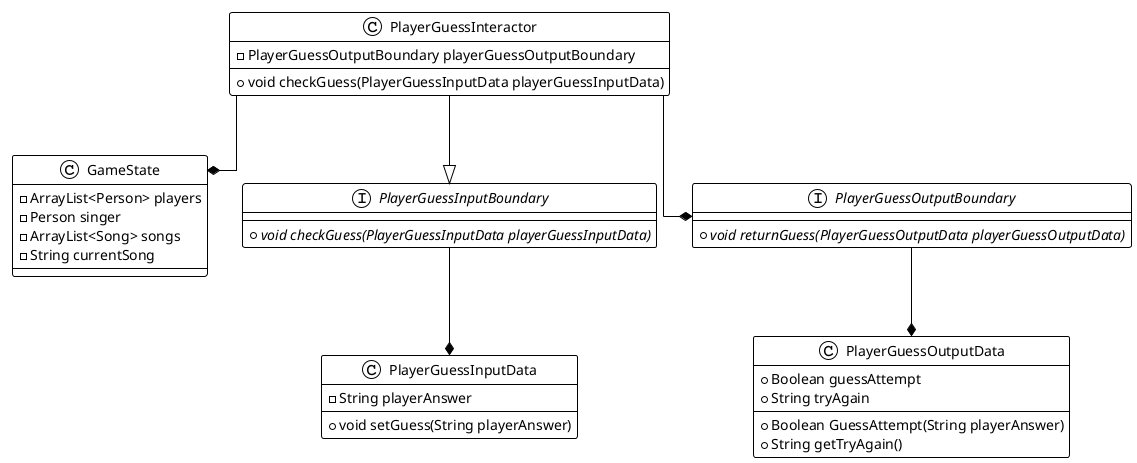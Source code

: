 @startuml
!theme plain
top to bottom direction
skinparam linetype ortho

class GameState {
    -ArrayList<Person> players
    -Person singer
    -ArrayList<Song> songs
    -String currentSong

}
class PlayerGuessInteractor {
    -PlayerGuessOutputBoundary playerGuessOutputBoundary
    +void checkGuess(PlayerGuessInputData playerGuessInputData)
}
interface PlayerGuessInputBoundary {
    +{abstract} void checkGuess(PlayerGuessInputData playerGuessInputData)
}
interface PlayerGuessOutputBoundary {
    +{abstract} void returnGuess(PlayerGuessOutputData playerGuessOutputData)
}

class PlayerGuessInputData {
    -String playerAnswer
    +void setGuess(String playerAnswer)
}

class PlayerGuessOutputData {
    +Boolean guessAttempt
    +String tryAgain
    +Boolean GuessAttempt(String playerAnswer)
    +String getTryAgain()

}

PlayerGuessInteractor --* GameState
PlayerGuessInteractor --|> PlayerGuessInputBoundary
PlayerGuessInteractor --* PlayerGuessOutputBoundary
PlayerGuessInputBoundary --* PlayerGuessInputData
PlayerGuessOutputBoundary --* PlayerGuessOutputData
@enduml